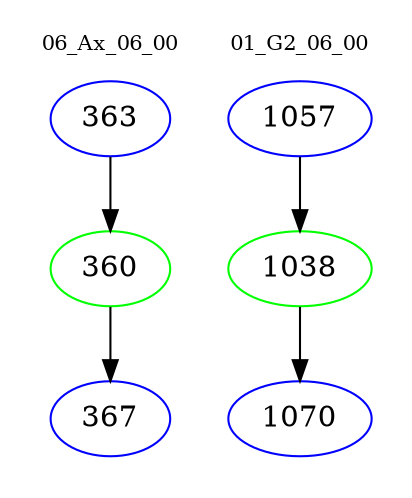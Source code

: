 digraph{
subgraph cluster_0 {
color = white
label = "06_Ax_06_00";
fontsize=10;
T0_363 [label="363", color="blue"]
T0_363 -> T0_360 [color="black"]
T0_360 [label="360", color="green"]
T0_360 -> T0_367 [color="black"]
T0_367 [label="367", color="blue"]
}
subgraph cluster_1 {
color = white
label = "01_G2_06_00";
fontsize=10;
T1_1057 [label="1057", color="blue"]
T1_1057 -> T1_1038 [color="black"]
T1_1038 [label="1038", color="green"]
T1_1038 -> T1_1070 [color="black"]
T1_1070 [label="1070", color="blue"]
}
}
